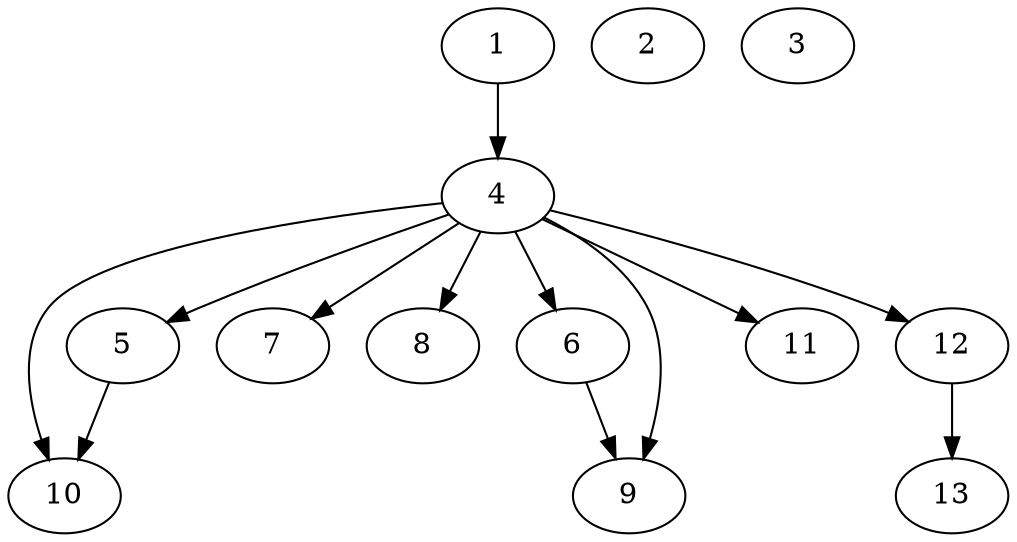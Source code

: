 // DAG automatically generated by daggen at Fri May 24 12:58:18 2024
// daggen-master/daggen -n 13 --fat 0.5 --density 0.5 --regular 0.5 --jump 2 --minalpha 20 --maxalpha 50 --dot -o dags_dot_13/sim_6.dot 
digraph G {
  1 [size="368293445632", alpha="44.28"]
  1 -> 4 [size ="411041792"]
  2 [size="3769462376", alpha="37.86"]
  3 [size="3092613948", alpha="37.81"]
  4 [size="134217728000", alpha="49.75"]
  4 -> 5 [size ="209715200"]
  4 -> 6 [size ="209715200"]
  4 -> 7 [size ="209715200"]
  4 -> 8 [size ="209715200"]
  4 -> 9 [size ="209715200"]
  4 -> 10 [size ="209715200"]
  4 -> 11 [size ="209715200"]
  4 -> 12 [size ="209715200"]
  5 [size="424717448180", alpha="29.92"]
  5 -> 10 [size ="301989888"]
  6 [size="231928233984", alpha="31.30"]
  6 -> 9 [size ="301989888"]
  7 [size="7278821866", alpha="31.65"]
  8 [size="5867218242", alpha="30.91"]
  9 [size="28991029248", alpha="44.01"]
  10 [size="694789481672", alpha="48.94"]
  11 [size="11938949336", alpha="30.64"]
  12 [size="345763259883", alpha="29.01"]
  12 -> 13 [size ="679477248"]
  13 [size="1152617454", alpha="36.39"]
}
